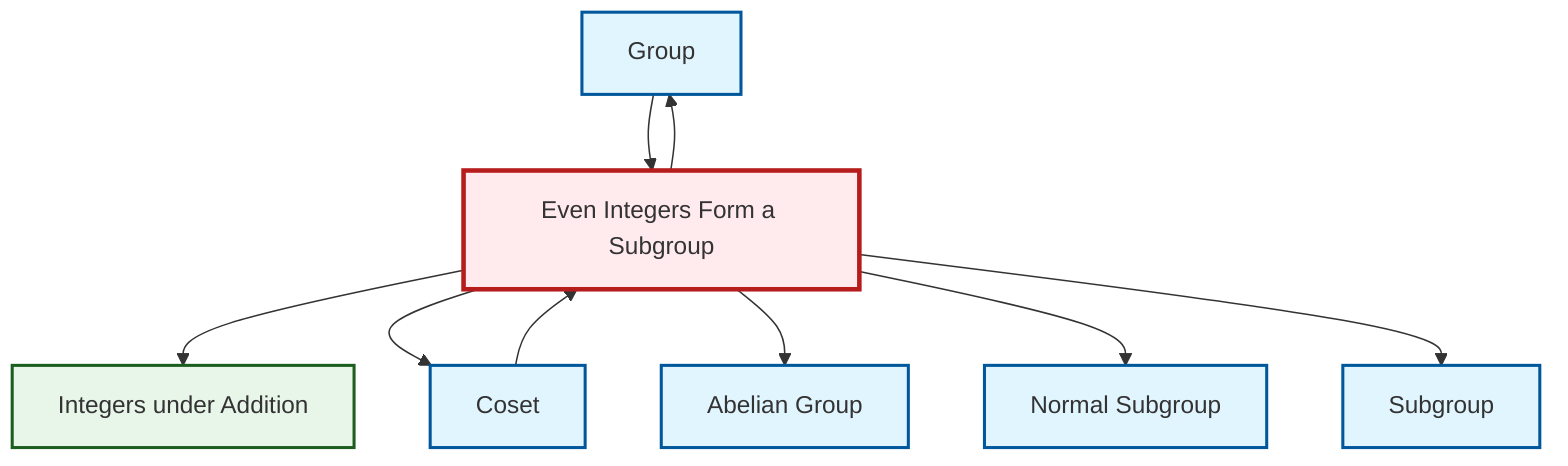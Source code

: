 graph TD
    classDef definition fill:#e1f5fe,stroke:#01579b,stroke-width:2px
    classDef theorem fill:#f3e5f5,stroke:#4a148c,stroke-width:2px
    classDef axiom fill:#fff3e0,stroke:#e65100,stroke-width:2px
    classDef example fill:#e8f5e9,stroke:#1b5e20,stroke-width:2px
    classDef current fill:#ffebee,stroke:#b71c1c,stroke-width:3px
    def-group["Group"]:::definition
    ex-even-integers-subgroup["Even Integers Form a Subgroup"]:::example
    ex-integers-addition["Integers under Addition"]:::example
    def-coset["Coset"]:::definition
    def-abelian-group["Abelian Group"]:::definition
    def-normal-subgroup["Normal Subgroup"]:::definition
    def-subgroup["Subgroup"]:::definition
    ex-even-integers-subgroup --> def-group
    ex-even-integers-subgroup --> ex-integers-addition
    def-coset --> ex-even-integers-subgroup
    ex-even-integers-subgroup --> def-coset
    def-group --> ex-even-integers-subgroup
    ex-even-integers-subgroup --> def-abelian-group
    ex-even-integers-subgroup --> def-normal-subgroup
    ex-even-integers-subgroup --> def-subgroup
    class ex-even-integers-subgroup current